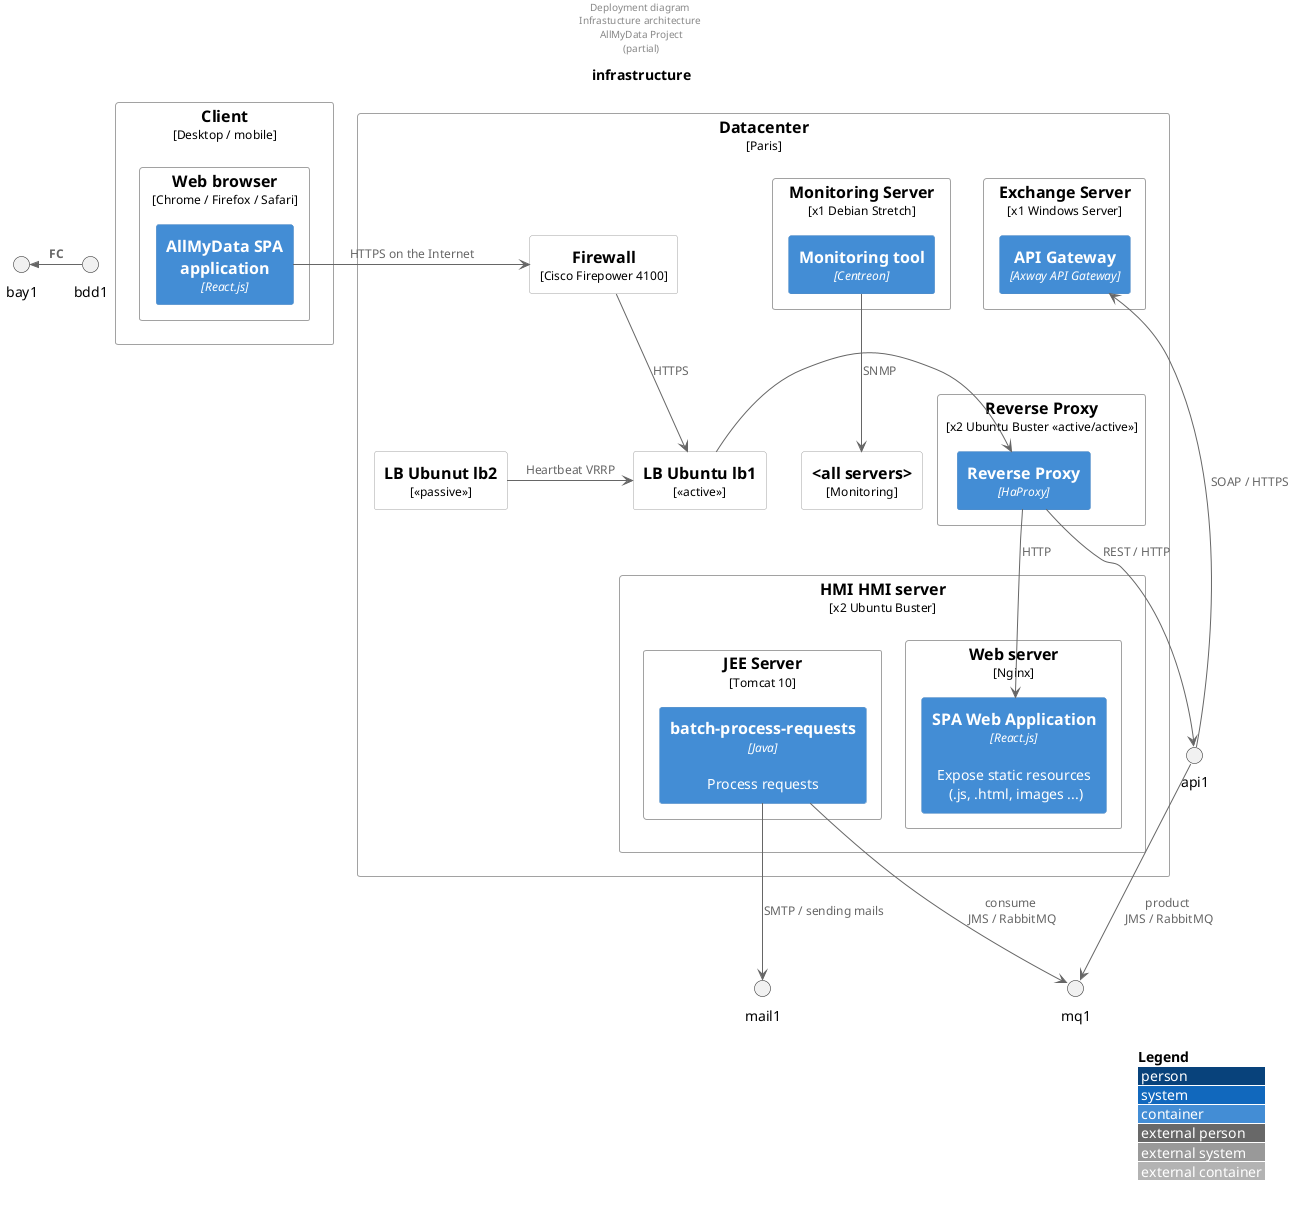 @startuml
'!includeurl https://raw.githubusercontent.com/RicardoNiepel/C4-PlantUML/master/C4_Deployment.puml
!include <c4/C4_Deployment.puml> 
title infrastructure
header Deployment diagram \nInfrastucture architecture \n AllMyData Project \n(partial)
LAYOUT_WITH_LEGEND()


Node("client", "Client", "Desktop / mobile") {
  Node("nav1", "Web browser", "Chrome / Firefox / Safari") {
    Container("spa", "AllMyData SPA application", "React.js")
  }
}

Node("dc", "Datacenter", "Paris") {
    Node("r2", "Firewall", "Cisco Firepower 4100")
    Node("lb1", "LB Ubuntu lb1", "<<active>>")
    Node("lb2", "LB Ubunut lb2", "<<passive>>")

    Node("rp1", "Reverse Proxy", "x2 Ubuntu Buster <<active/active>>") {
      Container("ha1", "Reverse Proxy", "HaProxy")
    }

    Node("server_gui", "HMI HMI server", "x2 Ubuntu Buster") {
      Node("sw1", "Web server", "Nginx") {
        Container("guis1", "SPA Web Application", "React.js", "Expose static resources \n (.js, .html, images ...)")
      }
      Node("tomcat_batchs1", "JEE Server", "Tomcat 10") {
        Container("batch1", "batch-process-requests", "Java", "Process requests")
      }
    }

    
    Node("sup1_server", "Monitoring Server", "x1 Debian Stretch") {
      Container("sup1", "Monitoring tool", "Centreon")
    }

    Node("ech1", "Exchange Server", "x1 Windows Server") {
      Container("gw1", "API Gateway", "Axway API Gateway")
    }

   
    Node("all_servers", "<all servers>", "Monitoring")
}

spa -> r2 : HTTPS on the Internet
r2 --> lb1 : HTTPS
lb2 -> lb1 : Heartbeat VRRP
lb1 -> ha1
ha1 --> guis1 : HTTP
api1 -> mq1 : product \n JMS / RabbitMQ
batch1 --> mq1 : consume \n JMS / RabbitMQ
batch1 --> mail1 : SMTP / sending mails
api1 --> gw1 : SOAP / HTTPS
ha1 --> api1 : REST / HTTP
sup1 --> all_servers : SNMP

Rel_Left("bdd1", "bay1", "FC")

@enduml
